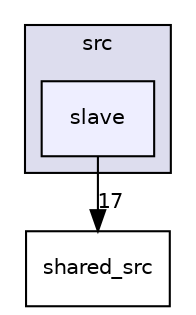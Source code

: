 digraph "/home/peter/git/Core/src/slave" {
  compound=true
  node [ fontsize="10", fontname="Helvetica"];
  edge [ labelfontsize="10", labelfontname="Helvetica"];
  subgraph clusterdir_68267d1309a1af8e8297ef4c3efbcdba {
    graph [ bgcolor="#ddddee", pencolor="black", label="src" fontname="Helvetica", fontsize="10", URL="dir_68267d1309a1af8e8297ef4c3efbcdba.html"]
  dir_80f0d4a0945c74dfa611dba2ec326a39 [shape=box, label="slave", style="filled", fillcolor="#eeeeff", pencolor="black", URL="dir_80f0d4a0945c74dfa611dba2ec326a39.html"];
  }
  dir_2d9465cb75be92c20e557f02b9c6607a [shape=box label="shared_src" URL="dir_2d9465cb75be92c20e557f02b9c6607a.html"];
  dir_80f0d4a0945c74dfa611dba2ec326a39->dir_2d9465cb75be92c20e557f02b9c6607a [headlabel="17", labeldistance=1.5 headhref="dir_000003_000002.html"];
}
